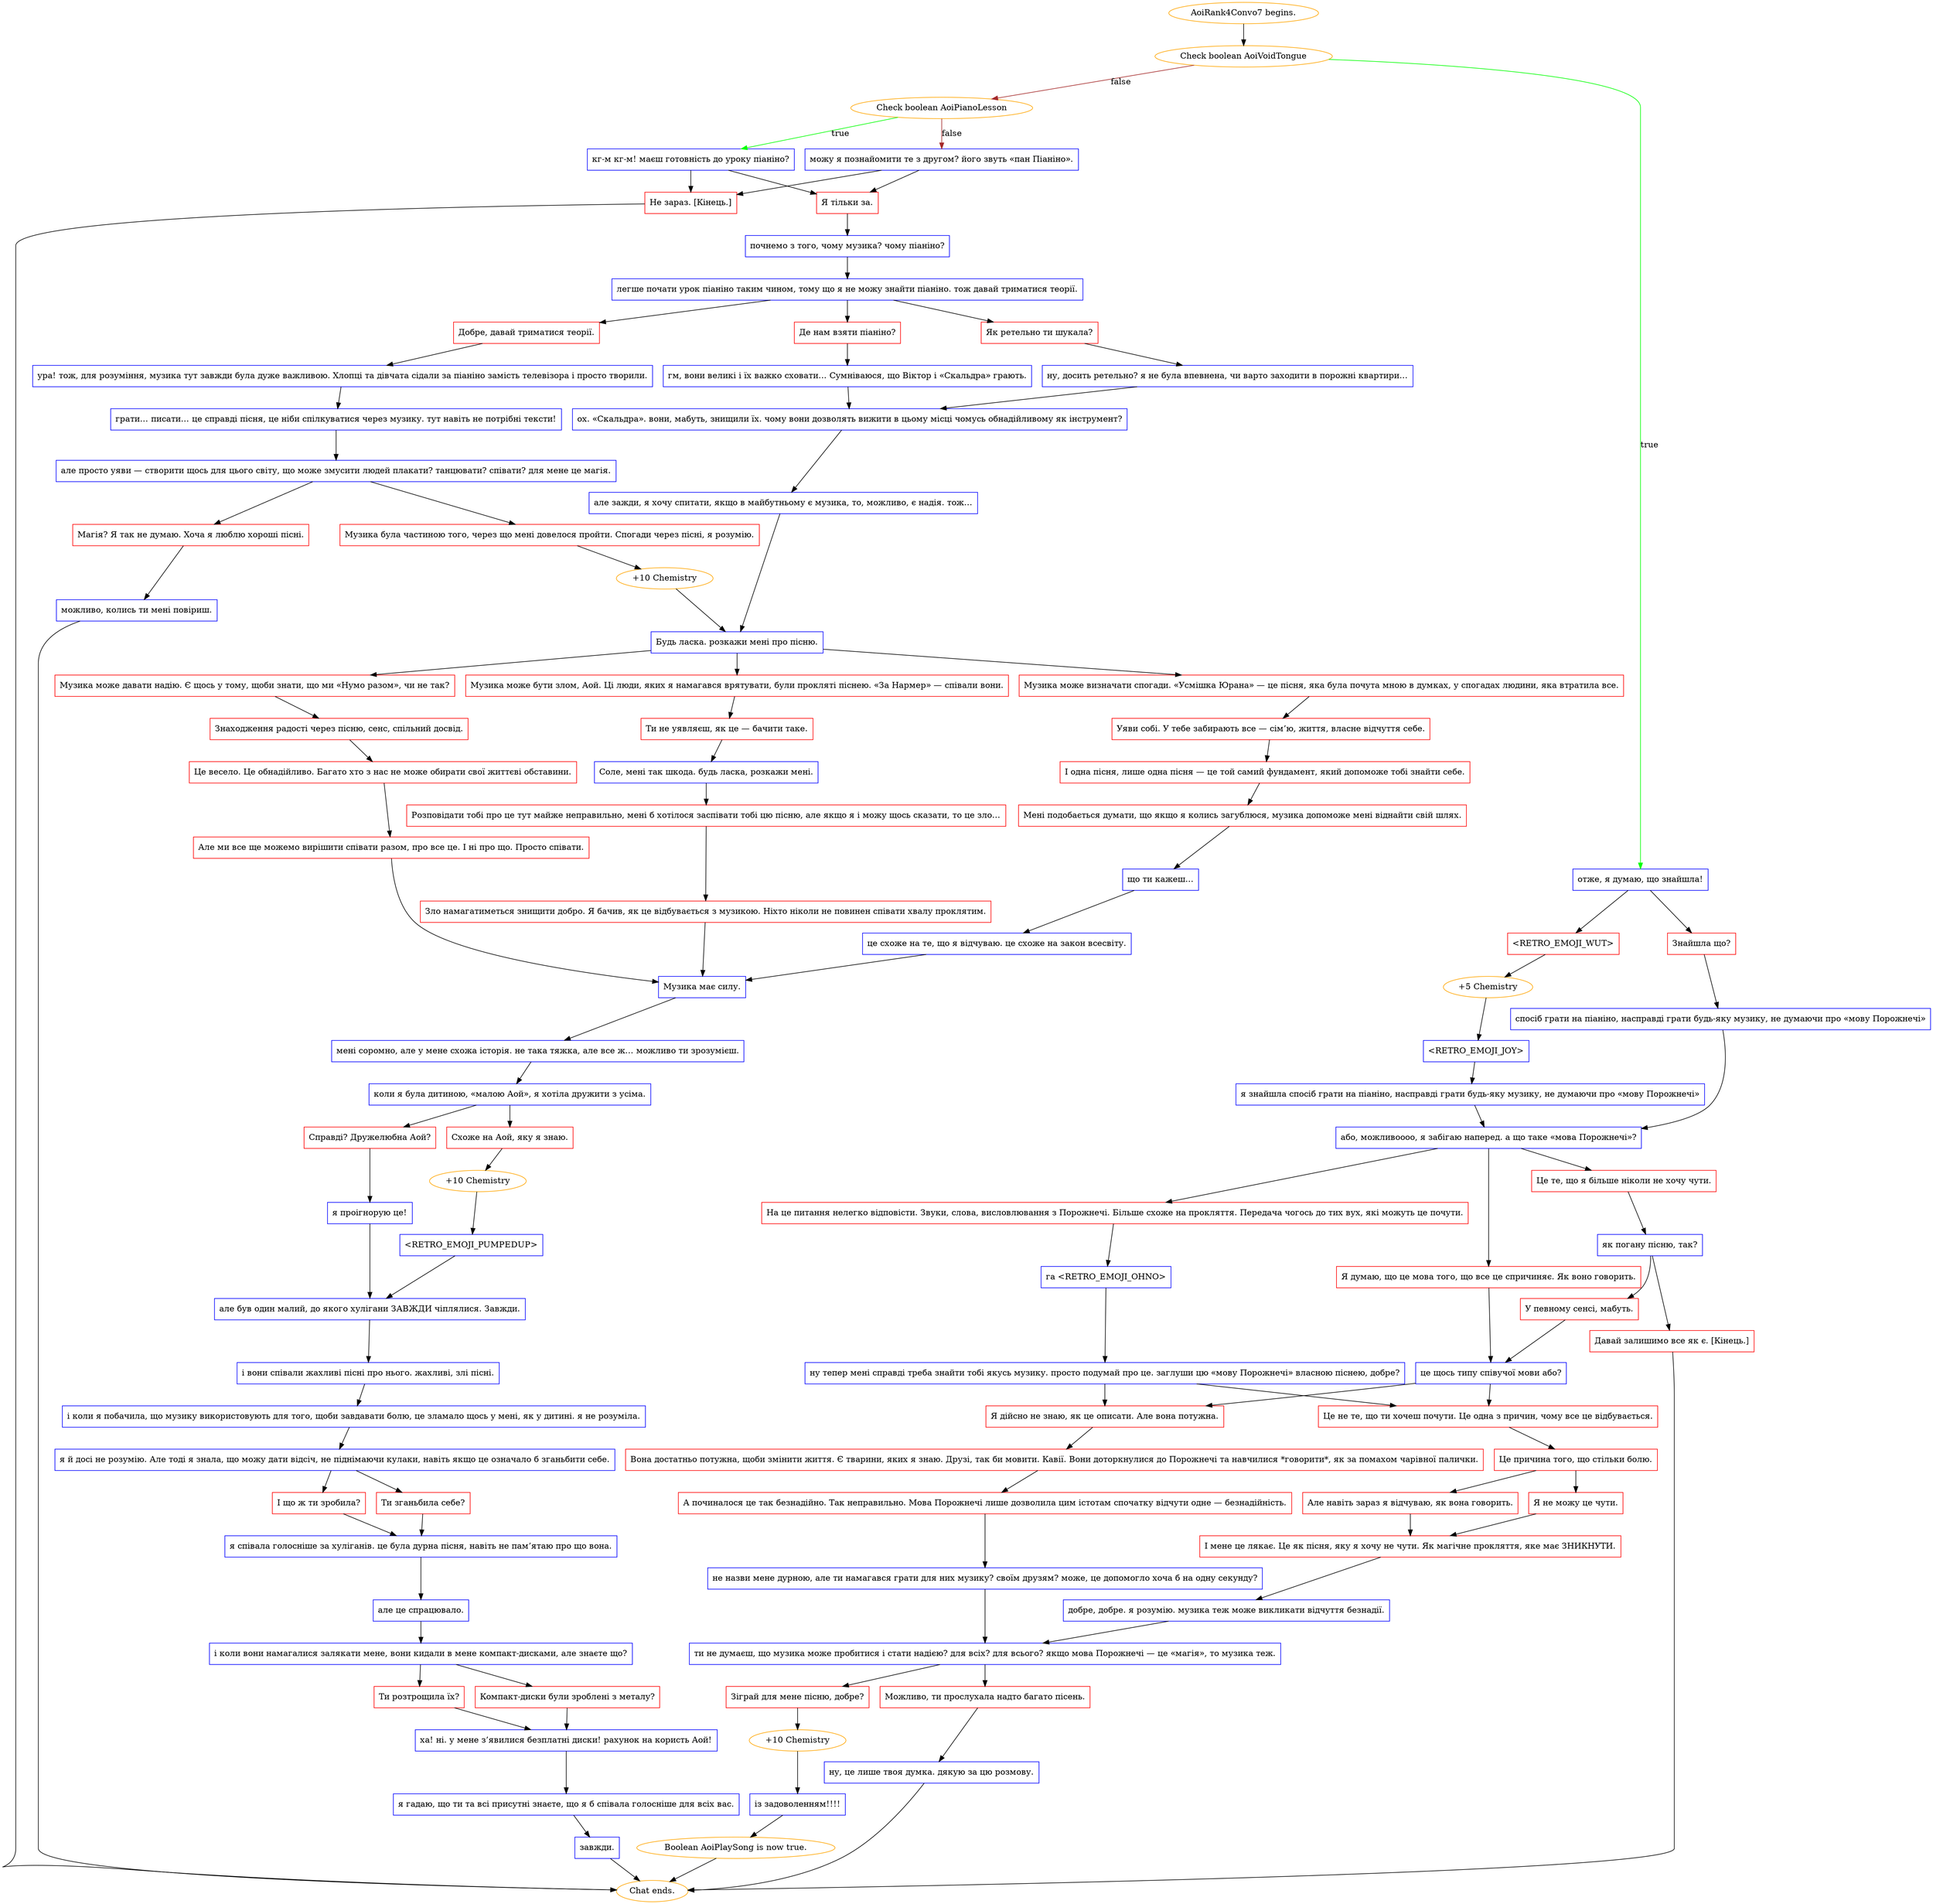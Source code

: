 digraph {
	"AoiRank4Convo7 begins." [color=orange];
		"AoiRank4Convo7 begins." -> j2536274314;
	j2536274314 [label="Check boolean AoiVoidTongue",color=orange];
		j2536274314 -> j1355109511 [label=true,color=green];
		j2536274314 -> j3819763007 [label=false,color=brown];
	j1355109511 [label="отже, я думаю, що знайшла!",shape=box,color=blue];
		j1355109511 -> j100873860;
		j1355109511 -> j76487921;
	j3819763007 [label="Check boolean AoiPianoLesson",color=orange];
		j3819763007 -> j2881706841 [label=true,color=green];
		j3819763007 -> j2291169652 [label=false,color=brown];
	j100873860 [label="<RETRO_EMOJI_WUT>",shape=box,color=red];
		j100873860 -> j1961999832;
	j76487921 [label="Знайшла що?",shape=box,color=red];
		j76487921 -> j1515522088;
	j2881706841 [label="кг-м кг-м! маєш готовність до уроку піаніно?",shape=box,color=blue];
		j2881706841 -> j2693390568;
		j2881706841 -> j3335933649;
	j2291169652 [label="можу я познайомити те з другом? його звуть «пан Піаніно».",shape=box,color=blue];
		j2291169652 -> j2693390568;
		j2291169652 -> j3335933649;
	j1961999832 [label="+5 Chemistry",color=orange];
		j1961999832 -> j1638943372;
	j1515522088 [label="спосіб грати на піаніно, насправді грати будь-яку музику, не думаючи про «мову Порожнечі»",shape=box,color=blue];
		j1515522088 -> j2956853362;
	j2693390568 [label="Я тільки за.",shape=box,color=red];
		j2693390568 -> j3755712043;
	j3335933649 [label="Не зараз. [Кінець.]",shape=box,color=red];
		j3335933649 -> "Chat ends.";
	j1638943372 [label="<RETRO_EMOJI_JOY>",shape=box,color=blue];
		j1638943372 -> j3496648348;
	j2956853362 [label="або, можливоооо, я забігаю наперед. а що таке «мова Порожнечі»?",shape=box,color=blue];
		j2956853362 -> j1881104686;
		j2956853362 -> j2693740998;
		j2956853362 -> j3834497926;
	j3755712043 [label="почнемо з того, чому музика? чому піаніно?",shape=box,color=blue];
		j3755712043 -> j3934588897;
	"Chat ends." [color=orange];
	j3496648348 [label="я знайшла спосіб грати на піаніно, насправді грати будь-яку музику, не думаючи про «мову Порожнечі»",shape=box,color=blue];
		j3496648348 -> j2956853362;
	j1881104686 [label="На це питання нелегко відповісти. Звуки, слова, висловлювання з Порожнечі. Більше схоже на прокляття. Передача чогось до тих вух, які можуть це почути.",shape=box,color=red];
		j1881104686 -> j3495309121;
	j2693740998 [label="Це те, що я більше ніколи не хочу чути.",shape=box,color=red];
		j2693740998 -> j380722579;
	j3834497926 [label="Я думаю, що це мова того, що все це спричиняє. Як воно говорить.",shape=box,color=red];
		j3834497926 -> j157359079;
	j3934588897 [label="легше почати урок піаніно таким чином, тому що я не можу знайти піаніно. тож давай триматися теорії.",shape=box,color=blue];
		j3934588897 -> j864319641;
		j3934588897 -> j2392124627;
		j3934588897 -> j1786848676;
	j3495309121 [label="га <RETRO_EMOJI_OHNO>",shape=box,color=blue];
		j3495309121 -> j2211538789;
	j380722579 [label="як погану пісню, так?",shape=box,color=blue];
		j380722579 -> j31134878;
		j380722579 -> j3601230200;
	j157359079 [label="це щось типу співучої мови або?",shape=box,color=blue];
		j157359079 -> j3513344654;
		j157359079 -> j812367854;
	j864319641 [label="Добре, давай триматися теорії.",shape=box,color=red];
		j864319641 -> j446921074;
	j2392124627 [label="Як ретельно ти шукала?",shape=box,color=red];
		j2392124627 -> j4219567682;
	j1786848676 [label="Де нам взяти піаніно?",shape=box,color=red];
		j1786848676 -> j2120402037;
	j2211538789 [label="ну тепер мені справді треба знайти тобі якусь музику. просто подумай про це. заглуши цю «мову Порожнечі» власною піснею, добре?",shape=box,color=blue];
		j2211538789 -> j3513344654;
		j2211538789 -> j812367854;
	j31134878 [label="Давай залишимо все як є. [Кінець.]",shape=box,color=red];
		j31134878 -> "Chat ends.";
	j3601230200 [label="У певному сенсі, мабуть.",shape=box,color=red];
		j3601230200 -> j157359079;
	j3513344654 [label="Я дійсно не знаю, як це описати. Але вона потужна.",shape=box,color=red];
		j3513344654 -> j2096882937;
	j812367854 [label="Це не те, що ти хочеш почути. Це одна з причин, чому все це відбувається.",shape=box,color=red];
		j812367854 -> j2926571892;
	j446921074 [label="ура! тож, для розуміння, музика тут завжди була дуже важливою. Хлопці та дівчата сідали за піаніно замість телевізора і просто творили.",shape=box,color=blue];
		j446921074 -> j878854465;
	j4219567682 [label="ну, досить ретельно? я не була впевнена, чи варто заходити в порожні квартири…",shape=box,color=blue];
		j4219567682 -> j1856397932;
	j2120402037 [label="гм, вони великі і їх важко сховати… Сумніваюся, що Віктор і «Скальдра» грають.",shape=box,color=blue];
		j2120402037 -> j1856397932;
	j2096882937 [label="Вона достатньо потужна, щоби змінити життя. Є тварини, яких я знаю. Друзі, так би мовити. Кавії. Вони доторкнулися до Порожнечі та навчилися *говорити*, як за помахом чарівної палички.",shape=box,color=red];
		j2096882937 -> j4108007706;
	j2926571892 [label="Це причина того, що стільки болю.",shape=box,color=red];
		j2926571892 -> j423549607;
		j2926571892 -> j2841945253;
	j878854465 [label="грати… писати… це справді пісня, це ніби спілкуватися через музику. тут навіть не потрібні тексти!",shape=box,color=blue];
		j878854465 -> j3547523461;
	j1856397932 [label="ох. «Скальдра». вони, мабуть, знищили їх. чому вони дозволять вижити в цьому місці чомусь обнадійливому як інструмент?",shape=box,color=blue];
		j1856397932 -> j818853602;
	j4108007706 [label="А починалося це так безнадійно. Так неправильно. Мова Порожнечі лише дозволила цим істотам спочатку відчути одне — безнадійність.",shape=box,color=red];
		j4108007706 -> j527552328;
	j423549607 [label="Я не можу це чути.",shape=box,color=red];
		j423549607 -> j840786347;
	j2841945253 [label="Але навіть зараз я відчуваю, як вона говорить.",shape=box,color=red];
		j2841945253 -> j840786347;
	j3547523461 [label="але просто уяви — створити щось для цього світу, що може змусити людей плакати? танцювати? співати? для мене це магія.",shape=box,color=blue];
		j3547523461 -> j2299899762;
		j3547523461 -> j3687660849;
	j818853602 [label="але зажди, я хочу спитати, якщо в майбутньому є музика, то, можливо, є надія. тож…",shape=box,color=blue];
		j818853602 -> j4108013001;
	j527552328 [label="не назви мене дурною, але ти намагався грати для них музику? своїм друзям? може, це допомогло хоча б на одну секунду?",shape=box,color=blue];
		j527552328 -> j3798552905;
	j840786347 [label="І мене це лякає. Це як пісня, яку я хочу не чути. Як магічне прокляття, яке має ЗНИКНУТИ.",shape=box,color=red];
		j840786347 -> j3926393548;
	j2299899762 [label="Магія? Я так не думаю. Хоча я люблю хороші пісні.",shape=box,color=red];
		j2299899762 -> j3255770973;
	j3687660849 [label="Музика була частиною того, через що мені довелося пройти. Спогади через пісні, я розумію.",shape=box,color=red];
		j3687660849 -> j4190451052;
	j4108013001 [label="Будь ласка. розкажи мені про пісню.",shape=box,color=blue];
		j4108013001 -> j594784472;
		j4108013001 -> j475911698;
		j4108013001 -> j1585887885;
	j3798552905 [label="ти не думаєш, що музика може пробитися і стати надією? для всіх? для всього? якщо мова Порожнечі — це «магія», то музика теж.",shape=box,color=blue];
		j3798552905 -> j2341708923;
		j3798552905 -> j2545409966;
	j3926393548 [label="добре, добре. я розумію. музика теж може викликати відчуття безнадії.",shape=box,color=blue];
		j3926393548 -> j3798552905;
	j3255770973 [label="можливо, колись ти мені повіриш.",shape=box,color=blue];
		j3255770973 -> "Chat ends.";
	j4190451052 [label="+10 Chemistry",color=orange];
		j4190451052 -> j4108013001;
	j594784472 [label="Музика може визначати спогади. «Усмішка Юрана» — це пісня, яка була почута мною в думках, у спогадах людини, яка втратила все.",shape=box,color=red];
		j594784472 -> j2793082337;
	j475911698 [label="Музика може давати надію. Є щось у тому, щоби знати, що ми «Нумо разом», чи не так?",shape=box,color=red];
		j475911698 -> j2205362080;
	j1585887885 [label="Музика може бути злом, Аой. Ці люди, яких я намагався врятувати, були прокляті піснею. «За Нармер» — співали вони.",shape=box,color=red];
		j1585887885 -> j2994104107;
	j2341708923 [label="Зіграй для мене пісню, добре?",shape=box,color=red];
		j2341708923 -> j2581895748;
	j2545409966 [label="Можливо, ти прослухала надто багато пісень.",shape=box,color=red];
		j2545409966 -> j456645581;
	j2793082337 [label="Уяви собі. У тебе забирають все — сім’ю, життя, власне відчуття себе.",shape=box,color=red];
		j2793082337 -> j3631129221;
	j2205362080 [label="Знаходження радості через пісню, сенс, спільний досвід.",shape=box,color=red];
		j2205362080 -> j1477595275;
	j2994104107 [label="Ти не уявляєш, як це — бачити таке.",shape=box,color=red];
		j2994104107 -> j3273157698;
	j2581895748 [label="+10 Chemistry",color=orange];
		j2581895748 -> j3127220413;
	j456645581 [label="ну, це лише твоя думка. дякую за цю розмову.",shape=box,color=blue];
		j456645581 -> "Chat ends.";
	j3631129221 [label="І одна пісня, лише одна пісня — це той самий фундамент, який допоможе тобі знайти себе.",shape=box,color=red];
		j3631129221 -> j1833732254;
	j1477595275 [label="Це весело. Це обнадійливо. Багато хто з нас не може обирати свої життєві обставини.",shape=box,color=red];
		j1477595275 -> j2101824218;
	j3273157698 [label="Соле, мені так шкода. будь ласка, розкажи мені.",shape=box,color=blue];
		j3273157698 -> j4235686849;
	j3127220413 [label="із задоволенням!!!!",shape=box,color=blue];
		j3127220413 -> j4141513296;
	j1833732254 [label="Мені подобається думати, що якщо я колись загублюся, музика допоможе мені віднайти свій шлях.",shape=box,color=red];
		j1833732254 -> j3582819598;
	j2101824218 [label="Але ми все ще можемо вирішити співати разом, про все це. І ні про що. Просто співати.",shape=box,color=red];
		j2101824218 -> j3056574058;
	j4235686849 [label="Розповідати тобі про це тут майже неправильно, мені б хотілося заспівати тобі цю пісню, але якщо я і можу щось сказати, то це зло…",shape=box,color=red];
		j4235686849 -> j3678833324;
	j4141513296 [label="Boolean AoiPlaySong is now true.",color=orange];
		j4141513296 -> "Chat ends.";
	j3582819598 [label="що ти кажеш…",shape=box,color=blue];
		j3582819598 -> j4076558851;
	j3056574058 [label="Музика має силу.",shape=box,color=blue];
		j3056574058 -> j1523937752;
	j3678833324 [label="Зло намагатиметься знищити добро. Я бачив, як це відбувається з музикою. Ніхто ніколи не повинен співати хвалу проклятим.",shape=box,color=red];
		j3678833324 -> j3056574058;
	j4076558851 [label="це схоже на те, що я відчуваю. це схоже на закон всесвіту.",shape=box,color=blue];
		j4076558851 -> j3056574058;
	j1523937752 [label="мені соромно, але у мене схожа історія. не така тяжка, але все ж… можливо ти зрозумієш.",shape=box,color=blue];
		j1523937752 -> j1522251995;
	j1522251995 [label="коли я була дитиною, «малою Аой», я хотіла дружити з усіма.",shape=box,color=blue];
		j1522251995 -> j1881362909;
		j1522251995 -> j1514830481;
	j1881362909 [label="Схоже на Аой, яку я знаю.",shape=box,color=red];
		j1881362909 -> j2472871891;
	j1514830481 [label="Справді? Дружелюбна Аой?",shape=box,color=red];
		j1514830481 -> j2852823263;
	j2472871891 [label="+10 Chemistry",color=orange];
		j2472871891 -> j942520687;
	j2852823263 [label="я проігнорую це!",shape=box,color=blue];
		j2852823263 -> j4089065925;
	j942520687 [label="<RETRO_EMOJI_PUMPEDUP>",shape=box,color=blue];
		j942520687 -> j4089065925;
	j4089065925 [label="але був один малий, до якого хулігани ЗАВЖДИ чіплялися. Завжди.",shape=box,color=blue];
		j4089065925 -> j3319958267;
	j3319958267 [label="і вони співали жахливі пісні про нього. жахливі, злі пісні.",shape=box,color=blue];
		j3319958267 -> j2231857259;
	j2231857259 [label="і коли я побачила, що музику використовують для того, щоби завдавати болю, це зламало щось у мені, як у дитині. я не розуміла.",shape=box,color=blue];
		j2231857259 -> j2471461529;
	j2471461529 [label="я й досі не розумію. Але тоді я знала, що можу дати відсіч, не піднімаючи кулаки, навіть якщо це означало б зганьбити себе.",shape=box,color=blue];
		j2471461529 -> j4283058752;
		j2471461529 -> j2603518860;
	j4283058752 [label="І що ж ти зробила?",shape=box,color=red];
		j4283058752 -> j1247544816;
	j2603518860 [label="Ти зганьбила себе?",shape=box,color=red];
		j2603518860 -> j1247544816;
	j1247544816 [label="я співала голосніше за хуліганів. це була дурна пісня, навіть не пам’ятаю про що вона.",shape=box,color=blue];
		j1247544816 -> j3156786169;
	j3156786169 [label="але це спрацювало.",shape=box,color=blue];
		j3156786169 -> j848444365;
	j848444365 [label="і коли вони намагалися залякати мене, вони кидали в мене компакт-дисками, але знаєте що?",shape=box,color=blue];
		j848444365 -> j2391379601;
		j848444365 -> j1586561609;
	j2391379601 [label="Компакт-диски були зроблені з металу?",shape=box,color=red];
		j2391379601 -> j2432422005;
	j1586561609 [label="Ти розтрощила їх?",shape=box,color=red];
		j1586561609 -> j2432422005;
	j2432422005 [label="ха! ні. у мене з’явилися безплатні диски! рахунок на користь Аой!",shape=box,color=blue];
		j2432422005 -> j3061199221;
	j3061199221 [label="я гадаю, що ти та всі присутні знаєте, що я б співала голосніше для всіх вас.",shape=box,color=blue];
		j3061199221 -> j912945877;
	j912945877 [label="завжди.",shape=box,color=blue];
		j912945877 -> "Chat ends.";
}